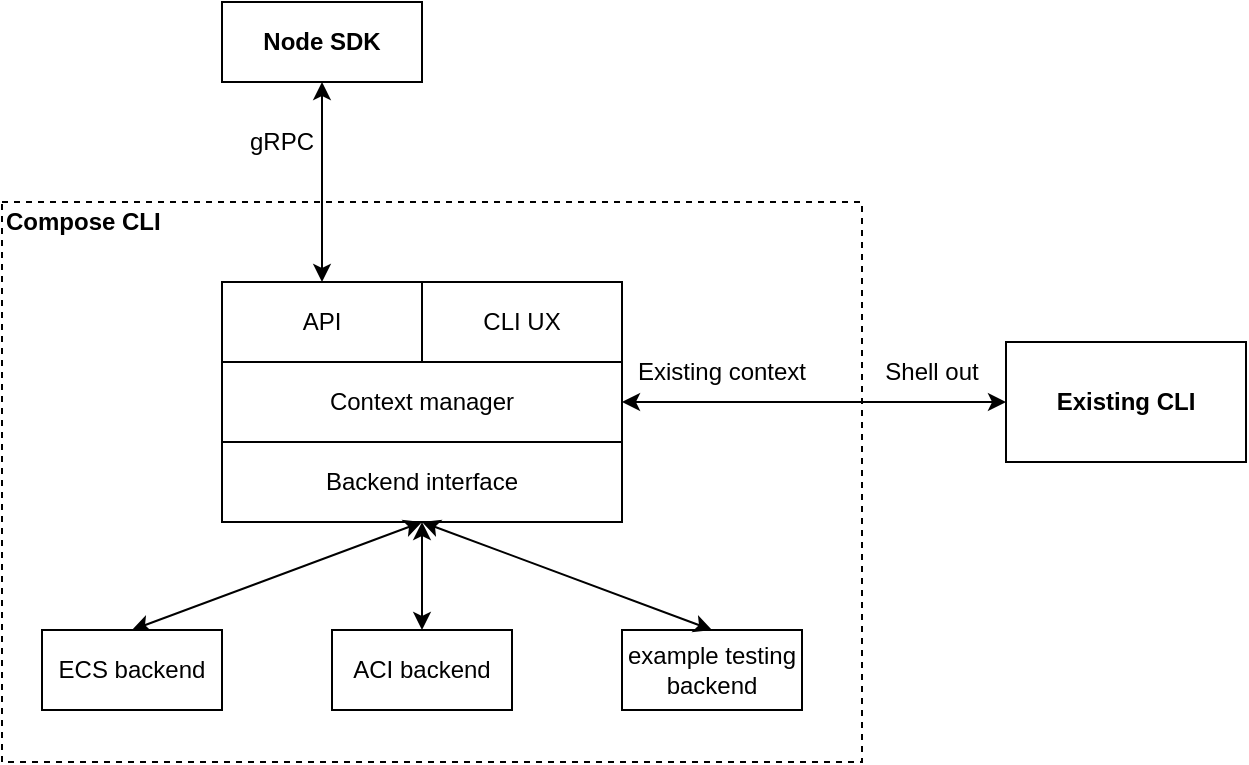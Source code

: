 <mxfile version="13.6.6" type="device"><diagram id="bcrsSplf0QZASel6j56T" name="Page-1"><mxGraphModel dx="811" dy="639" grid="1" gridSize="10" guides="1" tooltips="1" connect="1" arrows="1" fold="1" page="1" pageScale="1" pageWidth="827" pageHeight="1169" math="0" shadow="0"><root><mxCell id="0"/><mxCell id="1" parent="0"/><mxCell id="2Q2kiin8QUAtHMFiVDC9-28" value="" style="rounded=0;whiteSpace=wrap;html=1;fillColor=none;dashed=1;" parent="1" vertex="1"><mxGeometry x="80" y="220" width="430" height="280" as="geometry"/></mxCell><mxCell id="2Q2kiin8QUAtHMFiVDC9-1" value="Backend interface" style="rounded=0;whiteSpace=wrap;html=1;" parent="1" vertex="1"><mxGeometry x="190" y="340" width="200" height="40" as="geometry"/></mxCell><mxCell id="2Q2kiin8QUAtHMFiVDC9-21" style="edgeStyle=none;rounded=0;orthogonalLoop=1;jettySize=auto;html=1;exitX=1;exitY=0.5;exitDx=0;exitDy=0;entryX=0;entryY=0.5;entryDx=0;entryDy=0;startArrow=classic;startFill=1;endArrow=classic;endFill=1;" parent="1" source="2Q2kiin8QUAtHMFiVDC9-2" target="2Q2kiin8QUAtHMFiVDC9-20" edge="1"><mxGeometry relative="1" as="geometry"/></mxCell><mxCell id="2Q2kiin8QUAtHMFiVDC9-2" value="Context manager" style="rounded=0;whiteSpace=wrap;html=1;" parent="1" vertex="1"><mxGeometry x="190" y="300" width="200" height="40" as="geometry"/></mxCell><mxCell id="2Q2kiin8QUAtHMFiVDC9-17" style="edgeStyle=none;rounded=0;orthogonalLoop=1;jettySize=auto;html=1;exitX=0.5;exitY=0;exitDx=0;exitDy=0;startArrow=classic;startFill=1;endArrow=classic;endFill=1;" parent="1" source="2Q2kiin8QUAtHMFiVDC9-3" target="2Q2kiin8QUAtHMFiVDC9-16" edge="1"><mxGeometry relative="1" as="geometry"/></mxCell><mxCell id="2Q2kiin8QUAtHMFiVDC9-3" value="API" style="rounded=0;whiteSpace=wrap;html=1;" parent="1" vertex="1"><mxGeometry x="190" y="260" width="100" height="40" as="geometry"/></mxCell><mxCell id="2Q2kiin8QUAtHMFiVDC9-5" value="CLI UX" style="rounded=0;whiteSpace=wrap;html=1;" parent="1" vertex="1"><mxGeometry x="290" y="260" width="100" height="40" as="geometry"/></mxCell><mxCell id="2Q2kiin8QUAtHMFiVDC9-6" value="example testing backend" style="rounded=0;whiteSpace=wrap;html=1;" parent="1" vertex="1"><mxGeometry x="390" y="434" width="90" height="40" as="geometry"/></mxCell><mxCell id="2Q2kiin8QUAtHMFiVDC9-12" style="rounded=0;orthogonalLoop=1;jettySize=auto;html=1;exitX=0.5;exitY=0;exitDx=0;exitDy=0;entryX=0.5;entryY=1;entryDx=0;entryDy=0;startArrow=classic;startFill=1;" parent="1" source="2Q2kiin8QUAtHMFiVDC9-7" target="2Q2kiin8QUAtHMFiVDC9-1" edge="1"><mxGeometry relative="1" as="geometry"/></mxCell><mxCell id="2Q2kiin8QUAtHMFiVDC9-7" value="ECS backend" style="rounded=0;whiteSpace=wrap;html=1;" parent="1" vertex="1"><mxGeometry x="100" y="434" width="90" height="40" as="geometry"/></mxCell><mxCell id="2Q2kiin8QUAtHMFiVDC9-13" style="rounded=0;orthogonalLoop=1;jettySize=auto;html=1;exitX=0.5;exitY=0;exitDx=0;exitDy=0;startArrow=classic;startFill=1;" parent="1" source="2Q2kiin8QUAtHMFiVDC9-8" edge="1"><mxGeometry relative="1" as="geometry"><mxPoint x="290" y="380" as="targetPoint"/></mxGeometry></mxCell><mxCell id="2Q2kiin8QUAtHMFiVDC9-8" value="ACI backend" style="rounded=0;whiteSpace=wrap;html=1;" parent="1" vertex="1"><mxGeometry x="245" y="434" width="90" height="40" as="geometry"/></mxCell><mxCell id="2Q2kiin8QUAtHMFiVDC9-14" style="rounded=0;orthogonalLoop=1;jettySize=auto;html=1;exitX=0.5;exitY=0;exitDx=0;exitDy=0;startArrow=classic;startFill=1;" parent="1" source="2Q2kiin8QUAtHMFiVDC9-6" edge="1"><mxGeometry relative="1" as="geometry"><mxPoint x="290" y="380" as="targetPoint"/></mxGeometry></mxCell><mxCell id="2Q2kiin8QUAtHMFiVDC9-16" value="&lt;b&gt;Node SDK&lt;/b&gt;" style="rounded=0;whiteSpace=wrap;html=1;" parent="1" vertex="1"><mxGeometry x="190" y="120" width="100" height="40" as="geometry"/></mxCell><mxCell id="2Q2kiin8QUAtHMFiVDC9-18" value="gRPC" style="text;html=1;strokeColor=none;fillColor=none;align=center;verticalAlign=middle;whiteSpace=wrap;rounded=0;" parent="1" vertex="1"><mxGeometry x="200" y="180" width="40" height="20" as="geometry"/></mxCell><mxCell id="2Q2kiin8QUAtHMFiVDC9-20" value="&lt;b&gt;Existing CLI&lt;/b&gt;" style="rounded=0;whiteSpace=wrap;html=1;" parent="1" vertex="1"><mxGeometry x="582" y="290" width="120" height="60" as="geometry"/></mxCell><mxCell id="2Q2kiin8QUAtHMFiVDC9-23" value="Existing&amp;nbsp;context" style="text;html=1;strokeColor=none;fillColor=none;align=center;verticalAlign=middle;whiteSpace=wrap;rounded=0;" parent="1" vertex="1"><mxGeometry x="390" y="290" width="100" height="30" as="geometry"/></mxCell><mxCell id="2Q2kiin8QUAtHMFiVDC9-26" value="Shell out" style="text;html=1;strokeColor=none;fillColor=none;align=center;verticalAlign=middle;whiteSpace=wrap;rounded=0;" parent="1" vertex="1"><mxGeometry x="510" y="295" width="70" height="20" as="geometry"/></mxCell><mxCell id="2Q2kiin8QUAtHMFiVDC9-30" value="&lt;b&gt;Compose CLI&lt;br&gt;&lt;/b&gt;" style="text;html=1;strokeColor=none;fillColor=none;align=left;verticalAlign=middle;whiteSpace=wrap;rounded=0;dashed=1;" parent="1" vertex="1"><mxGeometry x="80" y="220" width="140" height="20" as="geometry"/></mxCell></root></mxGraphModel></diagram></mxfile>